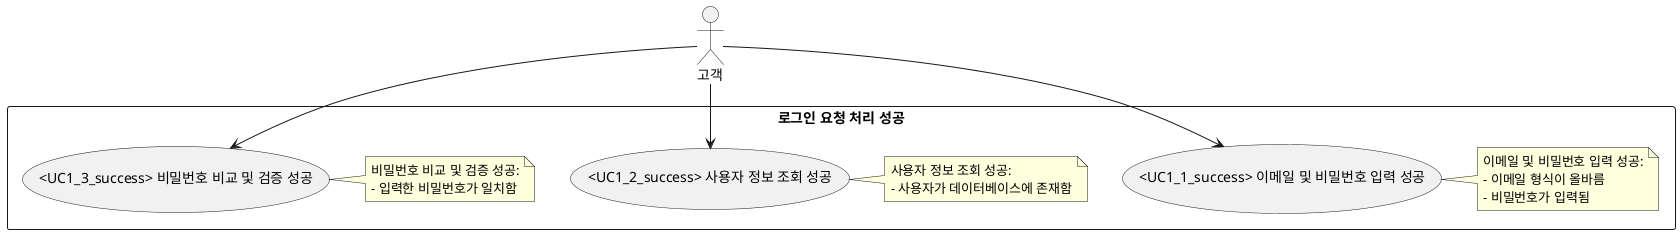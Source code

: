 @startuml
actor "고객" as Customer

rectangle "로그인 요청 처리 성공" {
  usecase "<UC1_1_success> 이메일 및 비밀번호 입력 성공" as UC1_1_success
  note right
  이메일 및 비밀번호 입력 성공:
  - 이메일 형식이 올바름
  - 비밀번호가 입력됨
  end note

  usecase "<UC1_2_success> 사용자 정보 조회 성공" as UC1_2_success
  note right
  사용자 정보 조회 성공:
  - 사용자가 데이터베이스에 존재함
  end note

  usecase "<UC1_3_success> 비밀번호 비교 및 검증 성공" as UC1_3_success
  note right
  비밀번호 비교 및 검증 성공:
  - 입력한 비밀번호가 일치함
  end note
}

Customer --> UC1_1_success
Customer --> UC1_2_success
Customer --> UC1_3_success
@enduml
